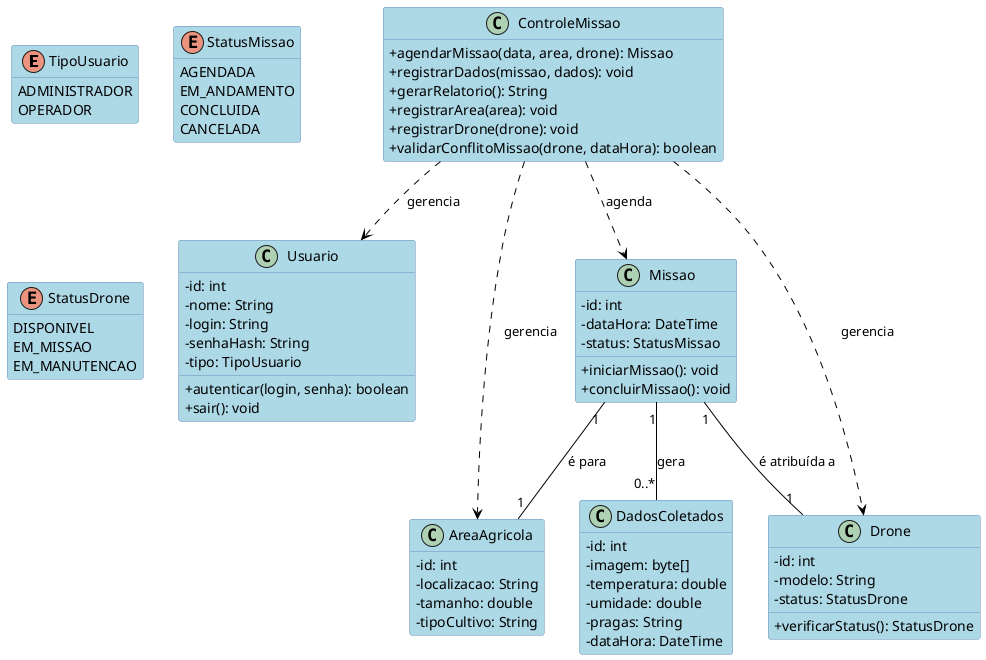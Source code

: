 @startuml
' Definições de estilo para melhorar a aparência
skinparam classAttributeIconSize 0
skinparam class {
    BackgroundColor LightBlue
    ArrowColor Black
    BorderColor 6C8EBF
}
hide empty members

' Enumerações para tipos e status
enum TipoUsuario {
    ADMINISTRADOR
    OPERADOR
}

enum StatusMissao {
    AGENDADA
    EM_ANDAMENTO
    CONCLUIDA
    CANCELADA
}

enum StatusDrone {
    DISPONIVEL
    EM_MISSAO
    EM_MANUTENCAO
}

' Definição das Classes
class Usuario {
    - id: int
    - nome: String
    - login: String
    - senhaHash: String
    - tipo: TipoUsuario
    + autenticar(login, senha): boolean
    + sair(): void
}

class AreaAgricola {
    - id: int
    - localizacao: String
    - tamanho: double
    - tipoCultivo: String
}

class Drone {
    - id: int
    - modelo: String
    - status: StatusDrone
    + verificarStatus(): StatusDrone
}

class Missao {
    - id: int
    - dataHora: DateTime
    - status: StatusMissao
    + iniciarMissao(): void
    + concluirMissao(): void
}

class DadosColetados {
    - id: int
    - imagem: byte[]
    - temperatura: double
    - umidade: double
    - pragas: String
    - dataHora: DateTime
}

class ControleMissao {
    + agendarMissao(data, area, drone): Missao
    + registrarDados(missao, dados): void
    + gerarRelatorio(): String
    + registrarArea(area): void
    + registrarDrone(drone): void
    + validarConflitoMissao(drone, dataHora): boolean
}

' Relacionamentos entre as classes
ControleMissao ..> Usuario : "gerencia"
ControleMissao ..> AreaAgricola : "gerencia"
ControleMissao ..> Drone : "gerencia"
ControleMissao ..> Missao : "agenda"

Missao "1" -- "1" AreaAgricola : "é para"
Missao "1" -- "1" Drone : "é atribuída a"
Missao "1" -- "0..*" DadosColetados : "gera"
@enduml